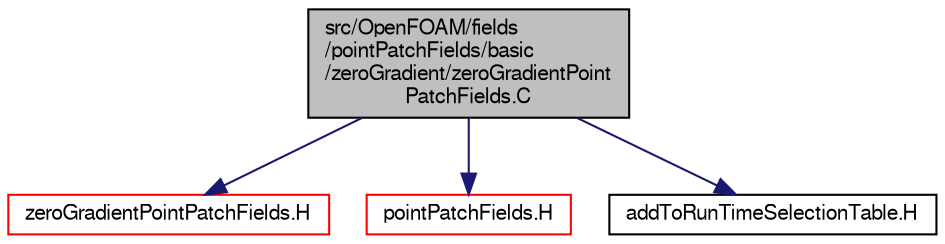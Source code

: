 digraph "src/OpenFOAM/fields/pointPatchFields/basic/zeroGradient/zeroGradientPointPatchFields.C"
{
  bgcolor="transparent";
  edge [fontname="FreeSans",fontsize="10",labelfontname="FreeSans",labelfontsize="10"];
  node [fontname="FreeSans",fontsize="10",shape=record];
  Node0 [label="src/OpenFOAM/fields\l/pointPatchFields/basic\l/zeroGradient/zeroGradientPoint\lPatchFields.C",height=0.2,width=0.4,color="black", fillcolor="grey75", style="filled", fontcolor="black"];
  Node0 -> Node1 [color="midnightblue",fontsize="10",style="solid",fontname="FreeSans"];
  Node1 [label="zeroGradientPointPatchFields.H",height=0.2,width=0.4,color="red",URL="$a09962.html"];
  Node0 -> Node143 [color="midnightblue",fontsize="10",style="solid",fontname="FreeSans"];
  Node143 [label="pointPatchFields.H",height=0.2,width=0.4,color="red",URL="$a10166.html"];
  Node0 -> Node145 [color="midnightblue",fontsize="10",style="solid",fontname="FreeSans"];
  Node145 [label="addToRunTimeSelectionTable.H",height=0.2,width=0.4,color="black",URL="$a09263.html",tooltip="Macros for easy insertion into run-time selection tables. "];
}
